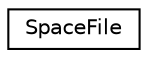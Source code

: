 digraph G
{
  edge [fontname="Helvetica",fontsize="10",labelfontname="Helvetica",labelfontsize="10"];
  node [fontname="Helvetica",fontsize="10",shape=record];
  rankdir=LR;
  Node1 [label="SpaceFile",height=0.2,width=0.4,color="black", fillcolor="white", style="filled",URL="$d7/d1c/structSpaceFile.html"];
}
